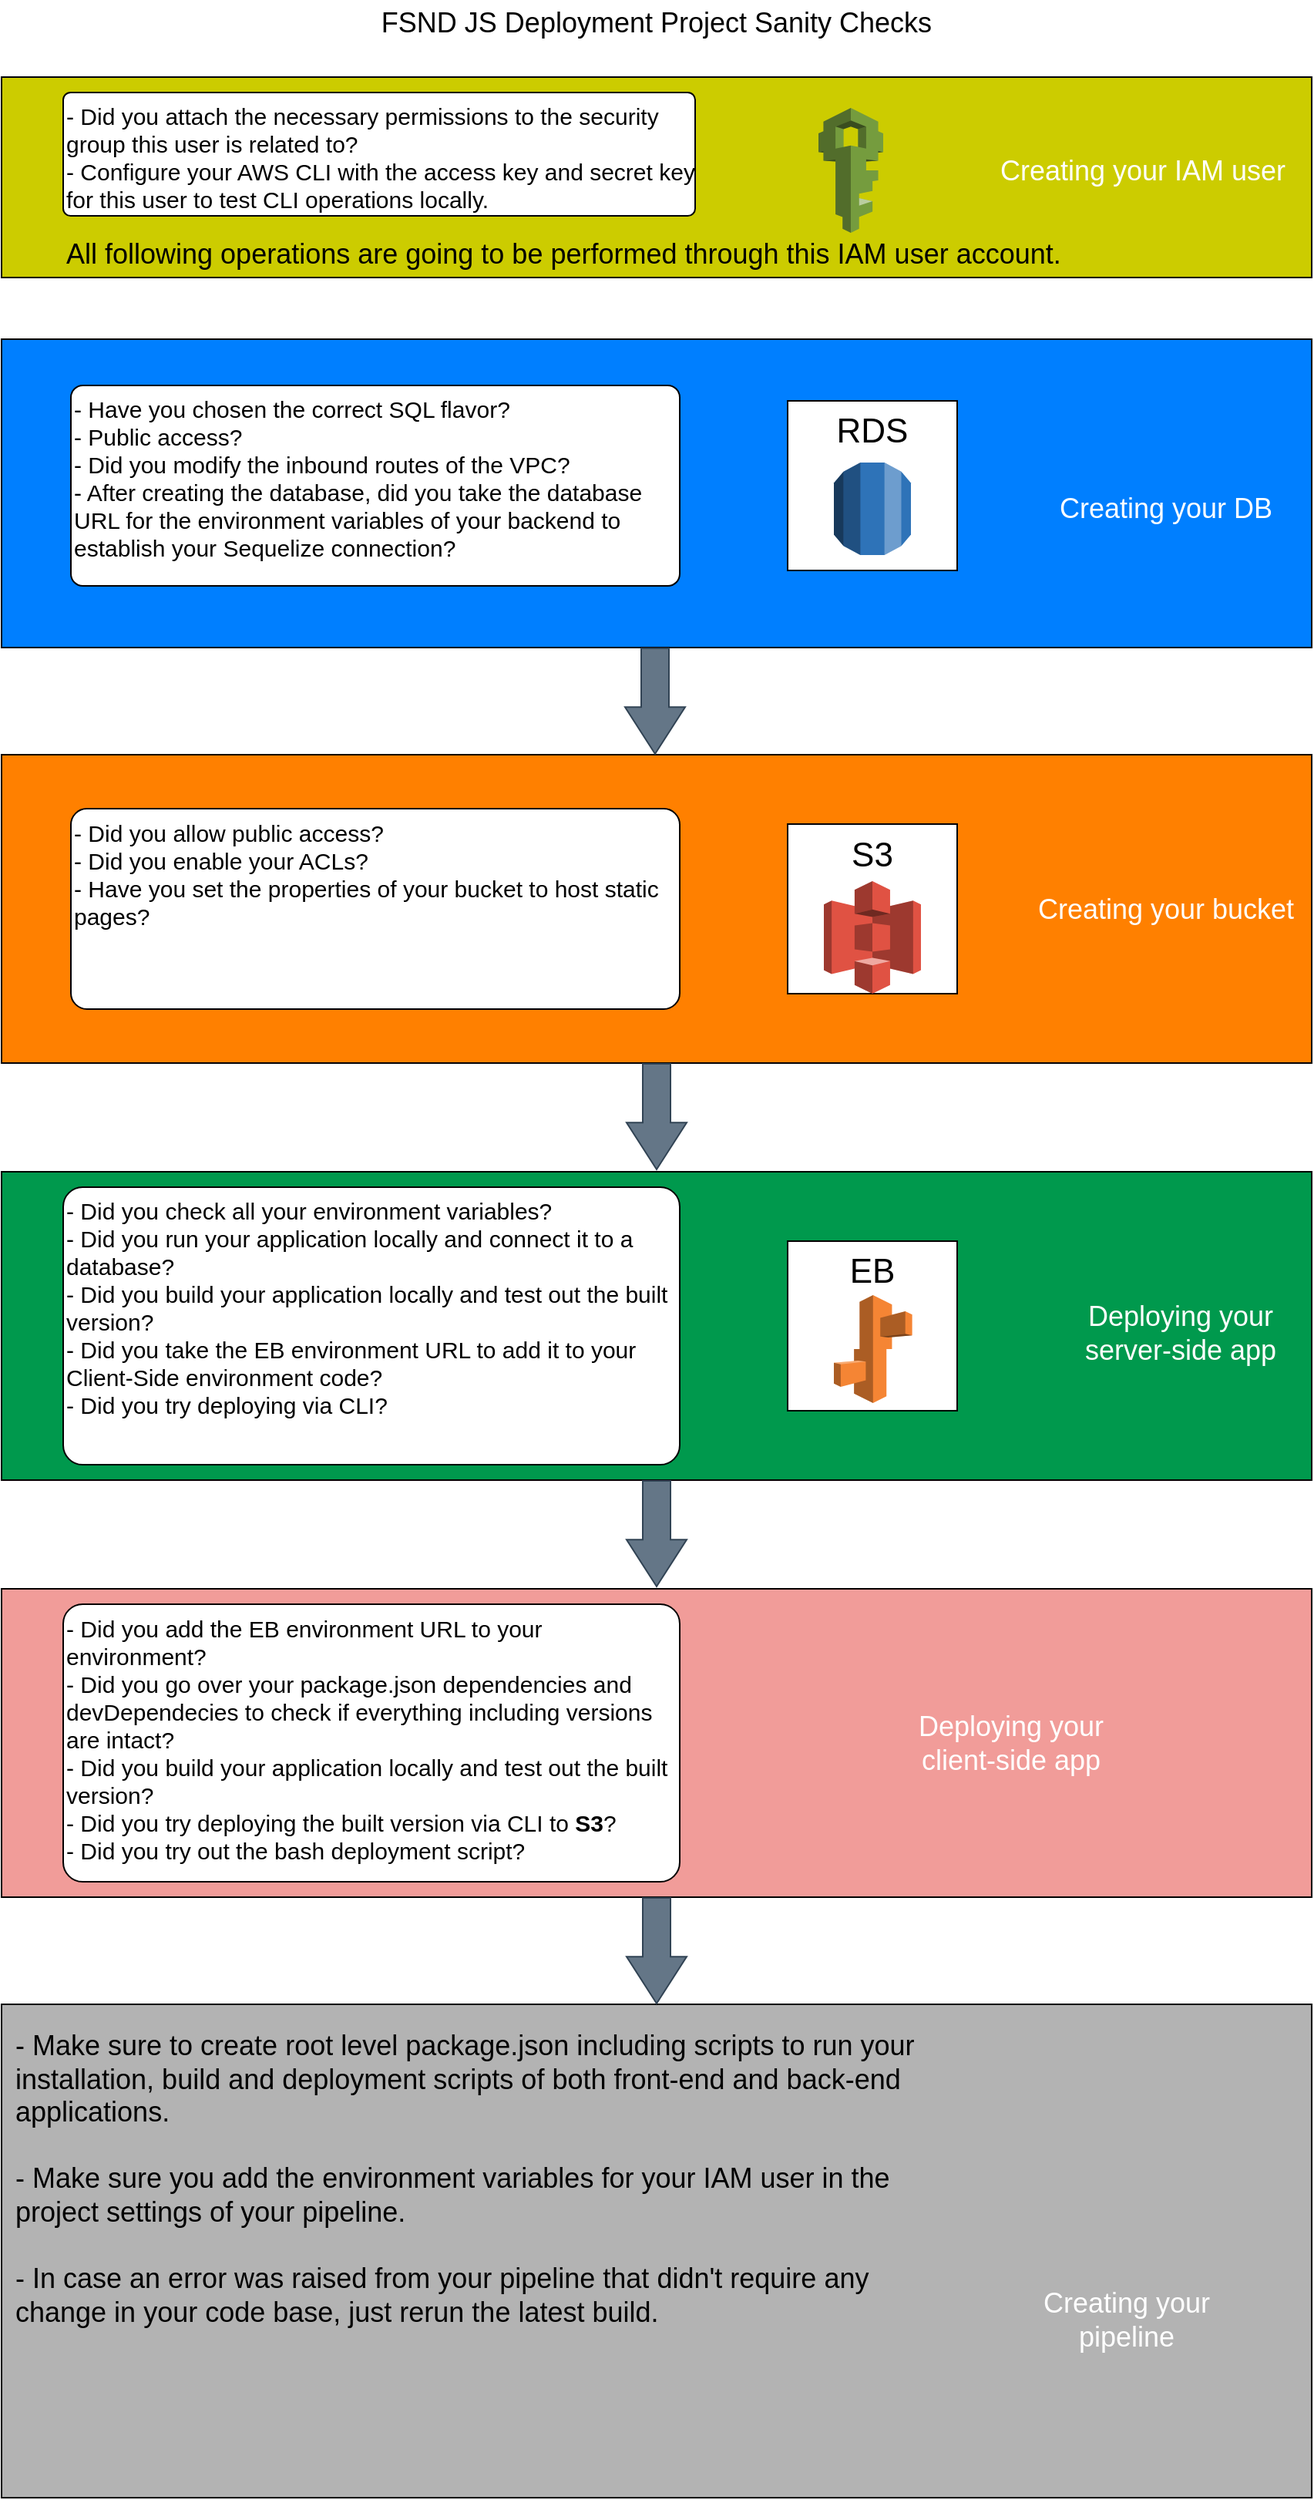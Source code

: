 <mxfile version="19.0.1" type="google"><diagram id="V-3UhVh0387iZIbisJuA" name="Page-1"><mxGraphModel grid="1" page="1" gridSize="10" guides="1" tooltips="1" connect="1" arrows="1" fold="1" pageScale="1" pageWidth="850" pageHeight="1100" math="0" shadow="0"><root><mxCell id="0"/><mxCell id="1" parent="0"/><mxCell id="VHj6LI0ZTOTCj4VhR-om-34" value="" style="rounded=0;whiteSpace=wrap;html=1;fontSize=15;fillColor=#CCCC00;" vertex="1" parent="1"><mxGeometry y="60" width="850" height="130" as="geometry"/></mxCell><mxCell id="VHj6LI0ZTOTCj4VhR-om-9" value="" style="rounded=0;whiteSpace=wrap;html=1;fontSize=15;fillColor=#FF8000;fontColor=#CCCC00;" vertex="1" parent="1"><mxGeometry y="499.5" width="850" height="200" as="geometry"/></mxCell><mxCell id="VHj6LI0ZTOTCj4VhR-om-5" value="" style="rounded=0;whiteSpace=wrap;html=1;fontSize=15;fillColor=#007FFF;" vertex="1" parent="1"><mxGeometry y="230" width="850" height="200" as="geometry"/></mxCell><mxCell id="VHj6LI0ZTOTCj4VhR-om-1" value="RDS" style="whiteSpace=wrap;html=1;aspect=fixed;fontSize=22;verticalAlign=top;" vertex="1" parent="1"><mxGeometry x="510" y="270" width="110" height="110" as="geometry"/></mxCell><mxCell id="VHj6LI0ZTOTCj4VhR-om-2" value="- Have you chosen the correct SQL flavor?&lt;br&gt;- Public access?&lt;br&gt;- Did you modify the inbound routes of the VPC?&lt;br&gt;- After creating the database, did you take the database URL for the environment variables of your backend to establish your Sequelize connection?" style="rounded=1;whiteSpace=wrap;html=1;fontSize=15;align=left;verticalAlign=top;arcSize=6;" vertex="1" parent="1"><mxGeometry x="45" y="260" width="395" height="130" as="geometry"/></mxCell><mxCell id="VHj6LI0ZTOTCj4VhR-om-3" value="S3" style="whiteSpace=wrap;html=1;aspect=fixed;fontSize=22;verticalAlign=top;" vertex="1" parent="1"><mxGeometry x="510" y="544.5" width="110" height="110" as="geometry"/></mxCell><mxCell id="VHj6LI0ZTOTCj4VhR-om-4" value="- Did you allow public access?&lt;br&gt;- Did you enable your ACLs?&lt;br&gt;- Have you set the properties of your bucket to host static pages?" style="rounded=1;whiteSpace=wrap;html=1;fontSize=15;align=left;verticalAlign=top;arcSize=8;" vertex="1" parent="1"><mxGeometry x="45" y="534.5" width="395" height="130" as="geometry"/></mxCell><mxCell id="VHj6LI0ZTOTCj4VhR-om-6" value="" style="outlineConnect=0;dashed=0;verticalLabelPosition=bottom;verticalAlign=top;align=center;html=1;shape=mxgraph.aws3.rds;fillColor=#2E73B8;gradientColor=none;fontSize=15;" vertex="1" parent="1"><mxGeometry x="540" y="310" width="50" height="60" as="geometry"/></mxCell><mxCell id="VHj6LI0ZTOTCj4VhR-om-7" value="" style="outlineConnect=0;dashed=0;verticalLabelPosition=bottom;verticalAlign=top;align=center;html=1;shape=mxgraph.aws3.s3;fillColor=#E05243;gradientColor=none;fontSize=15;" vertex="1" parent="1"><mxGeometry x="533.5" y="581.5" width="63" height="73" as="geometry"/></mxCell><mxCell id="VHj6LI0ZTOTCj4VhR-om-8" value="&lt;font style=&quot;font-size: 18px;&quot;&gt;Creating your DB&lt;/font&gt;" style="text;html=1;align=center;verticalAlign=middle;resizable=0;points=[];autosize=1;strokeColor=none;fillColor=none;fontSize=15;fontColor=#FFFFFF;" vertex="1" parent="1"><mxGeometry x="680" y="330" width="150" height="20" as="geometry"/></mxCell><mxCell id="VHj6LI0ZTOTCj4VhR-om-10" value="&lt;font style=&quot;font-size: 18px;&quot;&gt;Creating your bucket&lt;/font&gt;" style="text;html=1;align=center;verticalAlign=middle;resizable=0;points=[];autosize=1;strokeColor=none;fillColor=none;fontSize=15;fontColor=#FFFFFF;" vertex="1" parent="1"><mxGeometry x="665" y="589.5" width="180" height="20" as="geometry"/></mxCell><mxCell id="VHj6LI0ZTOTCj4VhR-om-12" value="" style="shape=flexArrow;endArrow=classic;html=1;rounded=0;fontSize=18;fontColor=#CCCC00;width=18;endSize=9.8;exitX=0.25;exitY=1;exitDx=0;exitDy=0;entryX=0.25;entryY=0;entryDx=0;entryDy=0;fillColor=#647687;strokeColor=#314354;" edge="1" parent="1"><mxGeometry width="50" height="50" relative="1" as="geometry"><mxPoint x="424" y="430" as="sourcePoint"/><mxPoint x="424.0" y="499.5" as="targetPoint"/></mxGeometry></mxCell><mxCell id="VHj6LI0ZTOTCj4VhR-om-13" value="" style="rounded=0;whiteSpace=wrap;html=1;fontSize=15;fillColor=#00994D;fontColor=#CCCC00;" vertex="1" parent="1"><mxGeometry y="770" width="850" height="200" as="geometry"/></mxCell><mxCell id="VHj6LI0ZTOTCj4VhR-om-14" value="EB" style="whiteSpace=wrap;html=1;aspect=fixed;fontSize=22;verticalAlign=top;" vertex="1" parent="1"><mxGeometry x="510" y="815" width="110" height="110" as="geometry"/></mxCell><mxCell id="VHj6LI0ZTOTCj4VhR-om-15" value="- Did you check all your environment variables?&lt;br&gt;- Did you run your application locally and connect it to a database?&lt;br&gt;- Did you build your application locally and test out the built version?&lt;br&gt;- Did you take the EB environment URL to add it to your Client-Side environment code?&lt;br&gt;- Did you try deploying via CLI?" style="rounded=1;whiteSpace=wrap;html=1;fontSize=15;align=left;verticalAlign=top;arcSize=7;" vertex="1" parent="1"><mxGeometry x="40" y="780" width="400" height="180" as="geometry"/></mxCell><mxCell id="VHj6LI0ZTOTCj4VhR-om-18" value="" style="shape=flexArrow;endArrow=classic;html=1;rounded=0;fontSize=18;fontColor=#CCCC00;width=18;endSize=9.8;exitX=0.25;exitY=1;exitDx=0;exitDy=0;entryX=0.25;entryY=0;entryDx=0;entryDy=0;fillColor=#647687;strokeColor=#314354;" edge="1" parent="1"><mxGeometry width="50" height="50" relative="1" as="geometry"><mxPoint x="425" y="699.5" as="sourcePoint"/><mxPoint x="425.0" y="769" as="targetPoint"/></mxGeometry></mxCell><mxCell id="VHj6LI0ZTOTCj4VhR-om-19" value="" style="outlineConnect=0;dashed=0;verticalLabelPosition=bottom;verticalAlign=top;align=center;html=1;shape=mxgraph.aws3.elastic_beanstalk;fillColor=#F58534;gradientColor=none;fontSize=18;fontColor=#CCCC00;" vertex="1" parent="1"><mxGeometry x="540" y="850" width="50.81" height="70" as="geometry"/></mxCell><mxCell id="VHj6LI0ZTOTCj4VhR-om-20" value="Deploying your server-side app" style="text;html=1;strokeColor=none;fillColor=none;align=center;verticalAlign=middle;whiteSpace=wrap;rounded=0;fontSize=18;fontColor=#FFFFFF;" vertex="1" parent="1"><mxGeometry x="700" y="850" width="130" height="50" as="geometry"/></mxCell><mxCell id="VHj6LI0ZTOTCj4VhR-om-22" value="" style="rounded=1;whiteSpace=wrap;html=1;fontSize=18;fontColor=#FFFFFF;fillColor=#B3B3B3;arcSize=0;" vertex="1" parent="1"><mxGeometry y="1310" width="850" height="320" as="geometry"/></mxCell><mxCell id="VHj6LI0ZTOTCj4VhR-om-24" value="" style="rounded=0;whiteSpace=wrap;html=1;fontSize=15;fillColor=#F19C99;fontColor=#CCCC00;" vertex="1" parent="1"><mxGeometry y="1040.5" width="850" height="200" as="geometry"/></mxCell><mxCell id="VHj6LI0ZTOTCj4VhR-om-26" value="- Did you add the EB environment URL to your environment?&lt;br&gt;- Did you go over your package.json dependencies and devDependecies to check if everything including versions are intact?&lt;br&gt;- Did you build your application locally and test out the built version?&lt;br&gt;- Did you try deploying the built version via CLI to &lt;b&gt;S3&lt;/b&gt;?&lt;br&gt;- Did you try out the bash deployment script?" style="rounded=1;whiteSpace=wrap;html=1;fontSize=15;align=left;verticalAlign=top;arcSize=7;" vertex="1" parent="1"><mxGeometry x="40" y="1050.5" width="400" height="180" as="geometry"/></mxCell><mxCell id="VHj6LI0ZTOTCj4VhR-om-27" value="" style="shape=flexArrow;endArrow=classic;html=1;rounded=0;fontSize=18;fontColor=#CCCC00;width=18;endSize=9.8;exitX=0.25;exitY=1;exitDx=0;exitDy=0;entryX=0.25;entryY=0;entryDx=0;entryDy=0;fillColor=#647687;strokeColor=#314354;" edge="1" parent="1"><mxGeometry width="50" height="50" relative="1" as="geometry"><mxPoint x="425" y="970" as="sourcePoint"/><mxPoint x="425.0" y="1039.5" as="targetPoint"/></mxGeometry></mxCell><mxCell id="VHj6LI0ZTOTCj4VhR-om-28" value="Deploying your client-side app" style="text;html=1;strokeColor=none;fillColor=none;align=center;verticalAlign=middle;whiteSpace=wrap;rounded=0;fontSize=18;fontColor=#FFFFFF;" vertex="1" parent="1"><mxGeometry x="590" y="1115.5" width="130" height="50" as="geometry"/></mxCell><mxCell id="VHj6LI0ZTOTCj4VhR-om-29" value="&lt;font color=&quot;#000000&quot;&gt;FSND JS Deployment Project Sanity Checks&lt;/font&gt;" style="text;html=1;strokeColor=none;fillColor=none;align=center;verticalAlign=middle;whiteSpace=wrap;rounded=0;fontSize=18;fontColor=#FFFFFF;" vertex="1" parent="1"><mxGeometry x="220" y="10" width="410" height="30" as="geometry"/></mxCell><mxCell id="VHj6LI0ZTOTCj4VhR-om-30" value="" style="shape=image;html=1;verticalAlign=top;verticalLabelPosition=bottom;labelBackgroundColor=#ffffff;imageAspect=0;aspect=fixed;image=https://cdn2.iconfinder.com/data/icons/css-vol-1/24/circleci-128.png;fontSize=18;fontColor=#000000;fillColor=#F19C99;" vertex="1" parent="1"><mxGeometry x="685" y="1370" width="90" height="90" as="geometry"/></mxCell><mxCell id="VHj6LI0ZTOTCj4VhR-om-31" value="Creating your pipeline" style="text;html=1;strokeColor=none;fillColor=none;align=center;verticalAlign=middle;whiteSpace=wrap;rounded=0;fontSize=18;fontColor=#FFFFFF;" vertex="1" parent="1"><mxGeometry x="665" y="1490" width="130" height="50" as="geometry"/></mxCell><mxCell id="VHj6LI0ZTOTCj4VhR-om-32" value="- Make sure to create root level package.json including scripts to run your installation, build and deployment scripts of both front-end and back-end applications.&lt;br&gt;&lt;br&gt;- Make sure you add the environment variables for your IAM user in the project settings of your pipeline.&lt;br&gt;&lt;br&gt;- In case an error was raised from your pipeline that didn't require any change in your code base, just rerun the latest build." style="text;html=1;strokeColor=none;fillColor=none;align=left;verticalAlign=top;whiteSpace=wrap;rounded=0;fontSize=18;fontColor=#000000;" vertex="1" parent="1"><mxGeometry x="7" y="1320" width="610" height="220" as="geometry"/></mxCell><mxCell id="VHj6LI0ZTOTCj4VhR-om-33" value="" style="outlineConnect=0;dashed=0;verticalLabelPosition=bottom;verticalAlign=top;align=center;html=1;shape=mxgraph.aws3.iam;fillColor=#759C3E;gradientColor=none;fontSize=18;fontColor=#000000;" vertex="1" parent="1"><mxGeometry x="530" y="80" width="42" height="81" as="geometry"/></mxCell><mxCell id="VHj6LI0ZTOTCj4VhR-om-35" value="&lt;font style=&quot;font-size: 18px;&quot;&gt;Creating your IAM user&lt;/font&gt;" style="text;html=1;align=center;verticalAlign=middle;resizable=0;points=[];autosize=1;strokeColor=none;fillColor=none;fontSize=15;fontColor=#FFFFFF;" vertex="1" parent="1"><mxGeometry x="640" y="110.5" width="200" height="20" as="geometry"/></mxCell><mxCell id="VHj6LI0ZTOTCj4VhR-om-36" value="- Did you attach the necessary permissions to the security group this user is related to?&lt;br&gt;- Configure your AWS CLI with the access key and secret key for this user to test CLI operations locally." style="rounded=1;whiteSpace=wrap;html=1;fontSize=15;align=left;verticalAlign=top;arcSize=6;" vertex="1" parent="1"><mxGeometry x="40" y="70" width="410" height="80" as="geometry"/></mxCell><mxCell id="VHj6LI0ZTOTCj4VhR-om-37" value="All following operations are going to be performed through this IAM user account." style="text;html=1;strokeColor=none;fillColor=none;align=left;verticalAlign=middle;whiteSpace=wrap;rounded=0;fontSize=18;fontColor=#000000;" vertex="1" parent="1"><mxGeometry x="40" y="160" width="750" height="30" as="geometry"/></mxCell><mxCell id="VHj6LI0ZTOTCj4VhR-om-38" value="" style="shape=flexArrow;endArrow=classic;html=1;rounded=0;fontSize=18;fontColor=#CCCC00;width=18;endSize=9.8;exitX=0.25;exitY=1;exitDx=0;exitDy=0;entryX=0.25;entryY=0;entryDx=0;entryDy=0;fillColor=#647687;strokeColor=#314354;" edge="1" parent="1"><mxGeometry width="50" height="50" relative="1" as="geometry"><mxPoint x="425" y="1240.5" as="sourcePoint"/><mxPoint x="425.0" y="1310" as="targetPoint"/></mxGeometry></mxCell></root></mxGraphModel></diagram></mxfile>